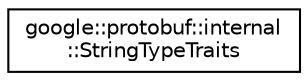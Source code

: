 digraph "类继承关系图"
{
 // LATEX_PDF_SIZE
  edge [fontname="Helvetica",fontsize="10",labelfontname="Helvetica",labelfontsize="10"];
  node [fontname="Helvetica",fontsize="10",shape=record];
  rankdir="LR";
  Node0 [label="google::protobuf::internal\l::StringTypeTraits",height=0.2,width=0.4,color="black", fillcolor="white", style="filled",URL="$classgoogle_1_1protobuf_1_1internal_1_1StringTypeTraits.html",tooltip=" "];
}
